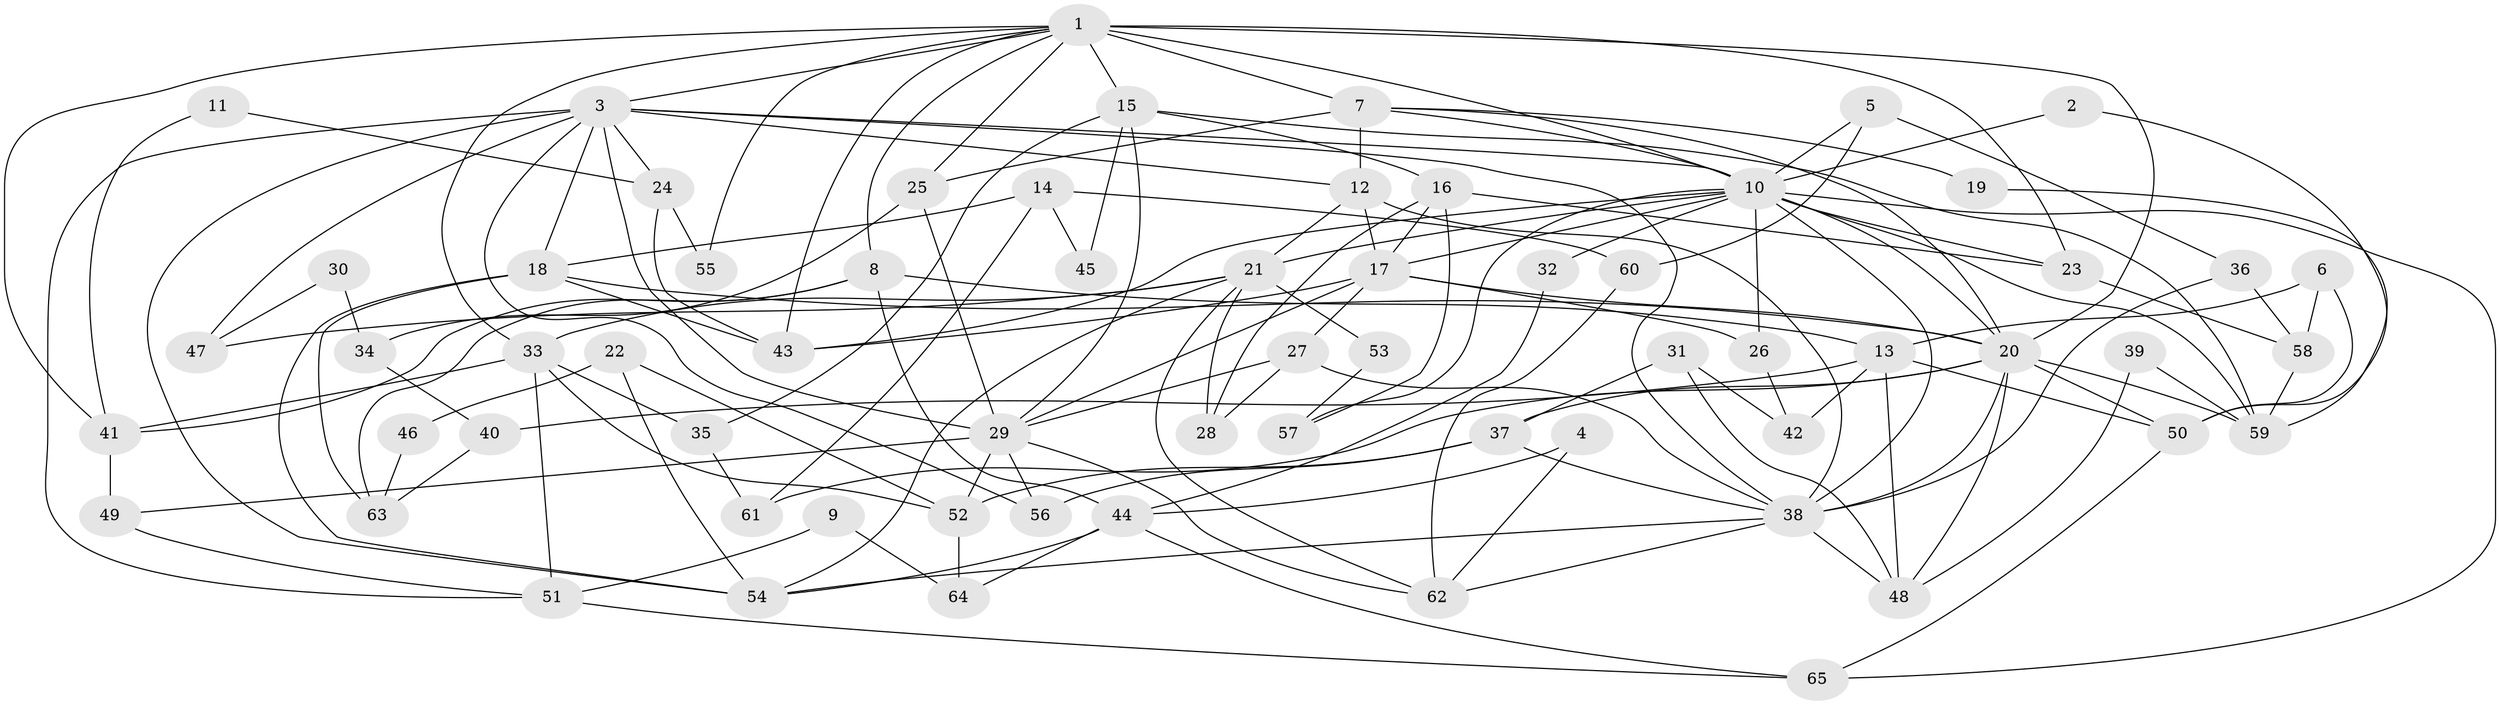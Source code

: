 // original degree distribution, {2: 0.14285714285714285, 3: 0.2857142857142857, 5: 0.19047619047619047, 4: 0.22857142857142856, 6: 0.10476190476190476, 8: 0.02857142857142857, 7: 0.01904761904761905}
// Generated by graph-tools (version 1.1) at 2025/51/03/04/25 22:51:03]
// undirected, 65 vertices, 149 edges
graph export_dot {
  node [color=gray90,style=filled];
  1;
  2;
  3;
  4;
  5;
  6;
  7;
  8;
  9;
  10;
  11;
  12;
  13;
  14;
  15;
  16;
  17;
  18;
  19;
  20;
  21;
  22;
  23;
  24;
  25;
  26;
  27;
  28;
  29;
  30;
  31;
  32;
  33;
  34;
  35;
  36;
  37;
  38;
  39;
  40;
  41;
  42;
  43;
  44;
  45;
  46;
  47;
  48;
  49;
  50;
  51;
  52;
  53;
  54;
  55;
  56;
  57;
  58;
  59;
  60;
  61;
  62;
  63;
  64;
  65;
  1 -- 3 [weight=1.0];
  1 -- 7 [weight=1.0];
  1 -- 8 [weight=1.0];
  1 -- 10 [weight=3.0];
  1 -- 15 [weight=1.0];
  1 -- 20 [weight=1.0];
  1 -- 23 [weight=1.0];
  1 -- 25 [weight=1.0];
  1 -- 33 [weight=1.0];
  1 -- 41 [weight=1.0];
  1 -- 43 [weight=1.0];
  1 -- 55 [weight=1.0];
  2 -- 10 [weight=2.0];
  2 -- 50 [weight=1.0];
  3 -- 10 [weight=1.0];
  3 -- 12 [weight=1.0];
  3 -- 18 [weight=1.0];
  3 -- 24 [weight=1.0];
  3 -- 29 [weight=4.0];
  3 -- 38 [weight=1.0];
  3 -- 47 [weight=1.0];
  3 -- 51 [weight=1.0];
  3 -- 54 [weight=1.0];
  3 -- 56 [weight=1.0];
  4 -- 44 [weight=1.0];
  4 -- 62 [weight=1.0];
  5 -- 10 [weight=1.0];
  5 -- 36 [weight=1.0];
  5 -- 60 [weight=1.0];
  6 -- 13 [weight=1.0];
  6 -- 50 [weight=1.0];
  6 -- 58 [weight=1.0];
  7 -- 10 [weight=1.0];
  7 -- 12 [weight=2.0];
  7 -- 19 [weight=1.0];
  7 -- 20 [weight=1.0];
  7 -- 25 [weight=1.0];
  8 -- 13 [weight=1.0];
  8 -- 41 [weight=1.0];
  8 -- 44 [weight=1.0];
  8 -- 63 [weight=1.0];
  9 -- 51 [weight=1.0];
  9 -- 64 [weight=1.0];
  10 -- 17 [weight=1.0];
  10 -- 20 [weight=1.0];
  10 -- 21 [weight=2.0];
  10 -- 23 [weight=1.0];
  10 -- 26 [weight=1.0];
  10 -- 32 [weight=1.0];
  10 -- 38 [weight=1.0];
  10 -- 43 [weight=1.0];
  10 -- 57 [weight=1.0];
  10 -- 59 [weight=1.0];
  10 -- 65 [weight=1.0];
  11 -- 24 [weight=1.0];
  11 -- 41 [weight=1.0];
  12 -- 17 [weight=1.0];
  12 -- 21 [weight=1.0];
  12 -- 38 [weight=2.0];
  13 -- 40 [weight=1.0];
  13 -- 42 [weight=1.0];
  13 -- 48 [weight=1.0];
  13 -- 50 [weight=1.0];
  14 -- 18 [weight=1.0];
  14 -- 45 [weight=1.0];
  14 -- 60 [weight=1.0];
  14 -- 61 [weight=1.0];
  15 -- 16 [weight=1.0];
  15 -- 29 [weight=1.0];
  15 -- 35 [weight=1.0];
  15 -- 45 [weight=1.0];
  15 -- 59 [weight=1.0];
  16 -- 17 [weight=1.0];
  16 -- 23 [weight=1.0];
  16 -- 28 [weight=1.0];
  16 -- 57 [weight=1.0];
  17 -- 20 [weight=1.0];
  17 -- 26 [weight=1.0];
  17 -- 27 [weight=1.0];
  17 -- 29 [weight=1.0];
  17 -- 43 [weight=1.0];
  18 -- 20 [weight=1.0];
  18 -- 43 [weight=1.0];
  18 -- 54 [weight=1.0];
  18 -- 63 [weight=1.0];
  19 -- 59 [weight=1.0];
  20 -- 37 [weight=2.0];
  20 -- 38 [weight=5.0];
  20 -- 48 [weight=1.0];
  20 -- 50 [weight=1.0];
  20 -- 59 [weight=2.0];
  20 -- 61 [weight=1.0];
  21 -- 28 [weight=2.0];
  21 -- 33 [weight=1.0];
  21 -- 47 [weight=1.0];
  21 -- 53 [weight=1.0];
  21 -- 54 [weight=1.0];
  21 -- 62 [weight=1.0];
  22 -- 46 [weight=1.0];
  22 -- 52 [weight=1.0];
  22 -- 54 [weight=1.0];
  23 -- 58 [weight=1.0];
  24 -- 43 [weight=1.0];
  24 -- 55 [weight=1.0];
  25 -- 29 [weight=1.0];
  25 -- 34 [weight=1.0];
  26 -- 42 [weight=1.0];
  27 -- 28 [weight=1.0];
  27 -- 29 [weight=1.0];
  27 -- 38 [weight=2.0];
  29 -- 49 [weight=1.0];
  29 -- 52 [weight=1.0];
  29 -- 56 [weight=1.0];
  29 -- 62 [weight=1.0];
  30 -- 34 [weight=1.0];
  30 -- 47 [weight=1.0];
  31 -- 37 [weight=1.0];
  31 -- 42 [weight=1.0];
  31 -- 48 [weight=1.0];
  32 -- 44 [weight=1.0];
  33 -- 35 [weight=1.0];
  33 -- 41 [weight=1.0];
  33 -- 51 [weight=1.0];
  33 -- 52 [weight=1.0];
  34 -- 40 [weight=1.0];
  35 -- 61 [weight=1.0];
  36 -- 38 [weight=1.0];
  36 -- 58 [weight=1.0];
  37 -- 38 [weight=1.0];
  37 -- 52 [weight=1.0];
  37 -- 56 [weight=1.0];
  38 -- 48 [weight=1.0];
  38 -- 54 [weight=1.0];
  38 -- 62 [weight=1.0];
  39 -- 48 [weight=1.0];
  39 -- 59 [weight=1.0];
  40 -- 63 [weight=1.0];
  41 -- 49 [weight=1.0];
  44 -- 54 [weight=1.0];
  44 -- 64 [weight=1.0];
  44 -- 65 [weight=1.0];
  46 -- 63 [weight=1.0];
  49 -- 51 [weight=1.0];
  50 -- 65 [weight=1.0];
  51 -- 65 [weight=1.0];
  52 -- 64 [weight=1.0];
  53 -- 57 [weight=1.0];
  58 -- 59 [weight=1.0];
  60 -- 62 [weight=1.0];
}
